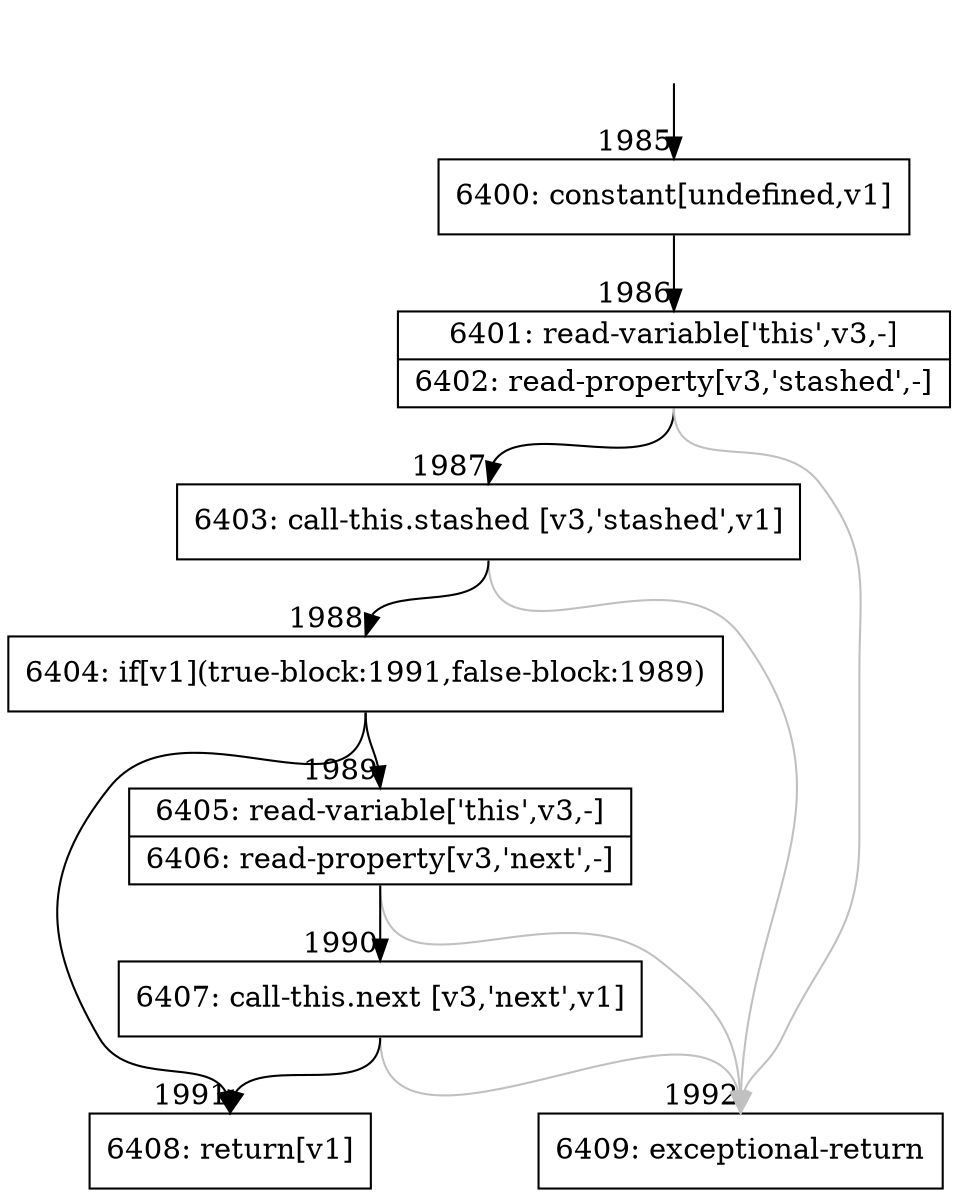digraph {
rankdir="TD"
BB_entry105[shape=none,label=""];
BB_entry105 -> BB1985 [tailport=s, headport=n, headlabel="    1985"]
BB1985 [shape=record label="{6400: constant[undefined,v1]}" ] 
BB1985 -> BB1986 [tailport=s, headport=n, headlabel="      1986"]
BB1986 [shape=record label="{6401: read-variable['this',v3,-]|6402: read-property[v3,'stashed',-]}" ] 
BB1986 -> BB1987 [tailport=s, headport=n, headlabel="      1987"]
BB1986 -> BB1992 [tailport=s, headport=n, color=gray, headlabel="      1992"]
BB1987 [shape=record label="{6403: call-this.stashed [v3,'stashed',v1]}" ] 
BB1987 -> BB1988 [tailport=s, headport=n, headlabel="      1988"]
BB1987 -> BB1992 [tailport=s, headport=n, color=gray]
BB1988 [shape=record label="{6404: if[v1](true-block:1991,false-block:1989)}" ] 
BB1988 -> BB1991 [tailport=s, headport=n, headlabel="      1991"]
BB1988 -> BB1989 [tailport=s, headport=n, headlabel="      1989"]
BB1989 [shape=record label="{6405: read-variable['this',v3,-]|6406: read-property[v3,'next',-]}" ] 
BB1989 -> BB1990 [tailport=s, headport=n, headlabel="      1990"]
BB1989 -> BB1992 [tailport=s, headport=n, color=gray]
BB1990 [shape=record label="{6407: call-this.next [v3,'next',v1]}" ] 
BB1990 -> BB1991 [tailport=s, headport=n]
BB1990 -> BB1992 [tailport=s, headport=n, color=gray]
BB1991 [shape=record label="{6408: return[v1]}" ] 
BB1992 [shape=record label="{6409: exceptional-return}" ] 
//#$~ 2072
}
